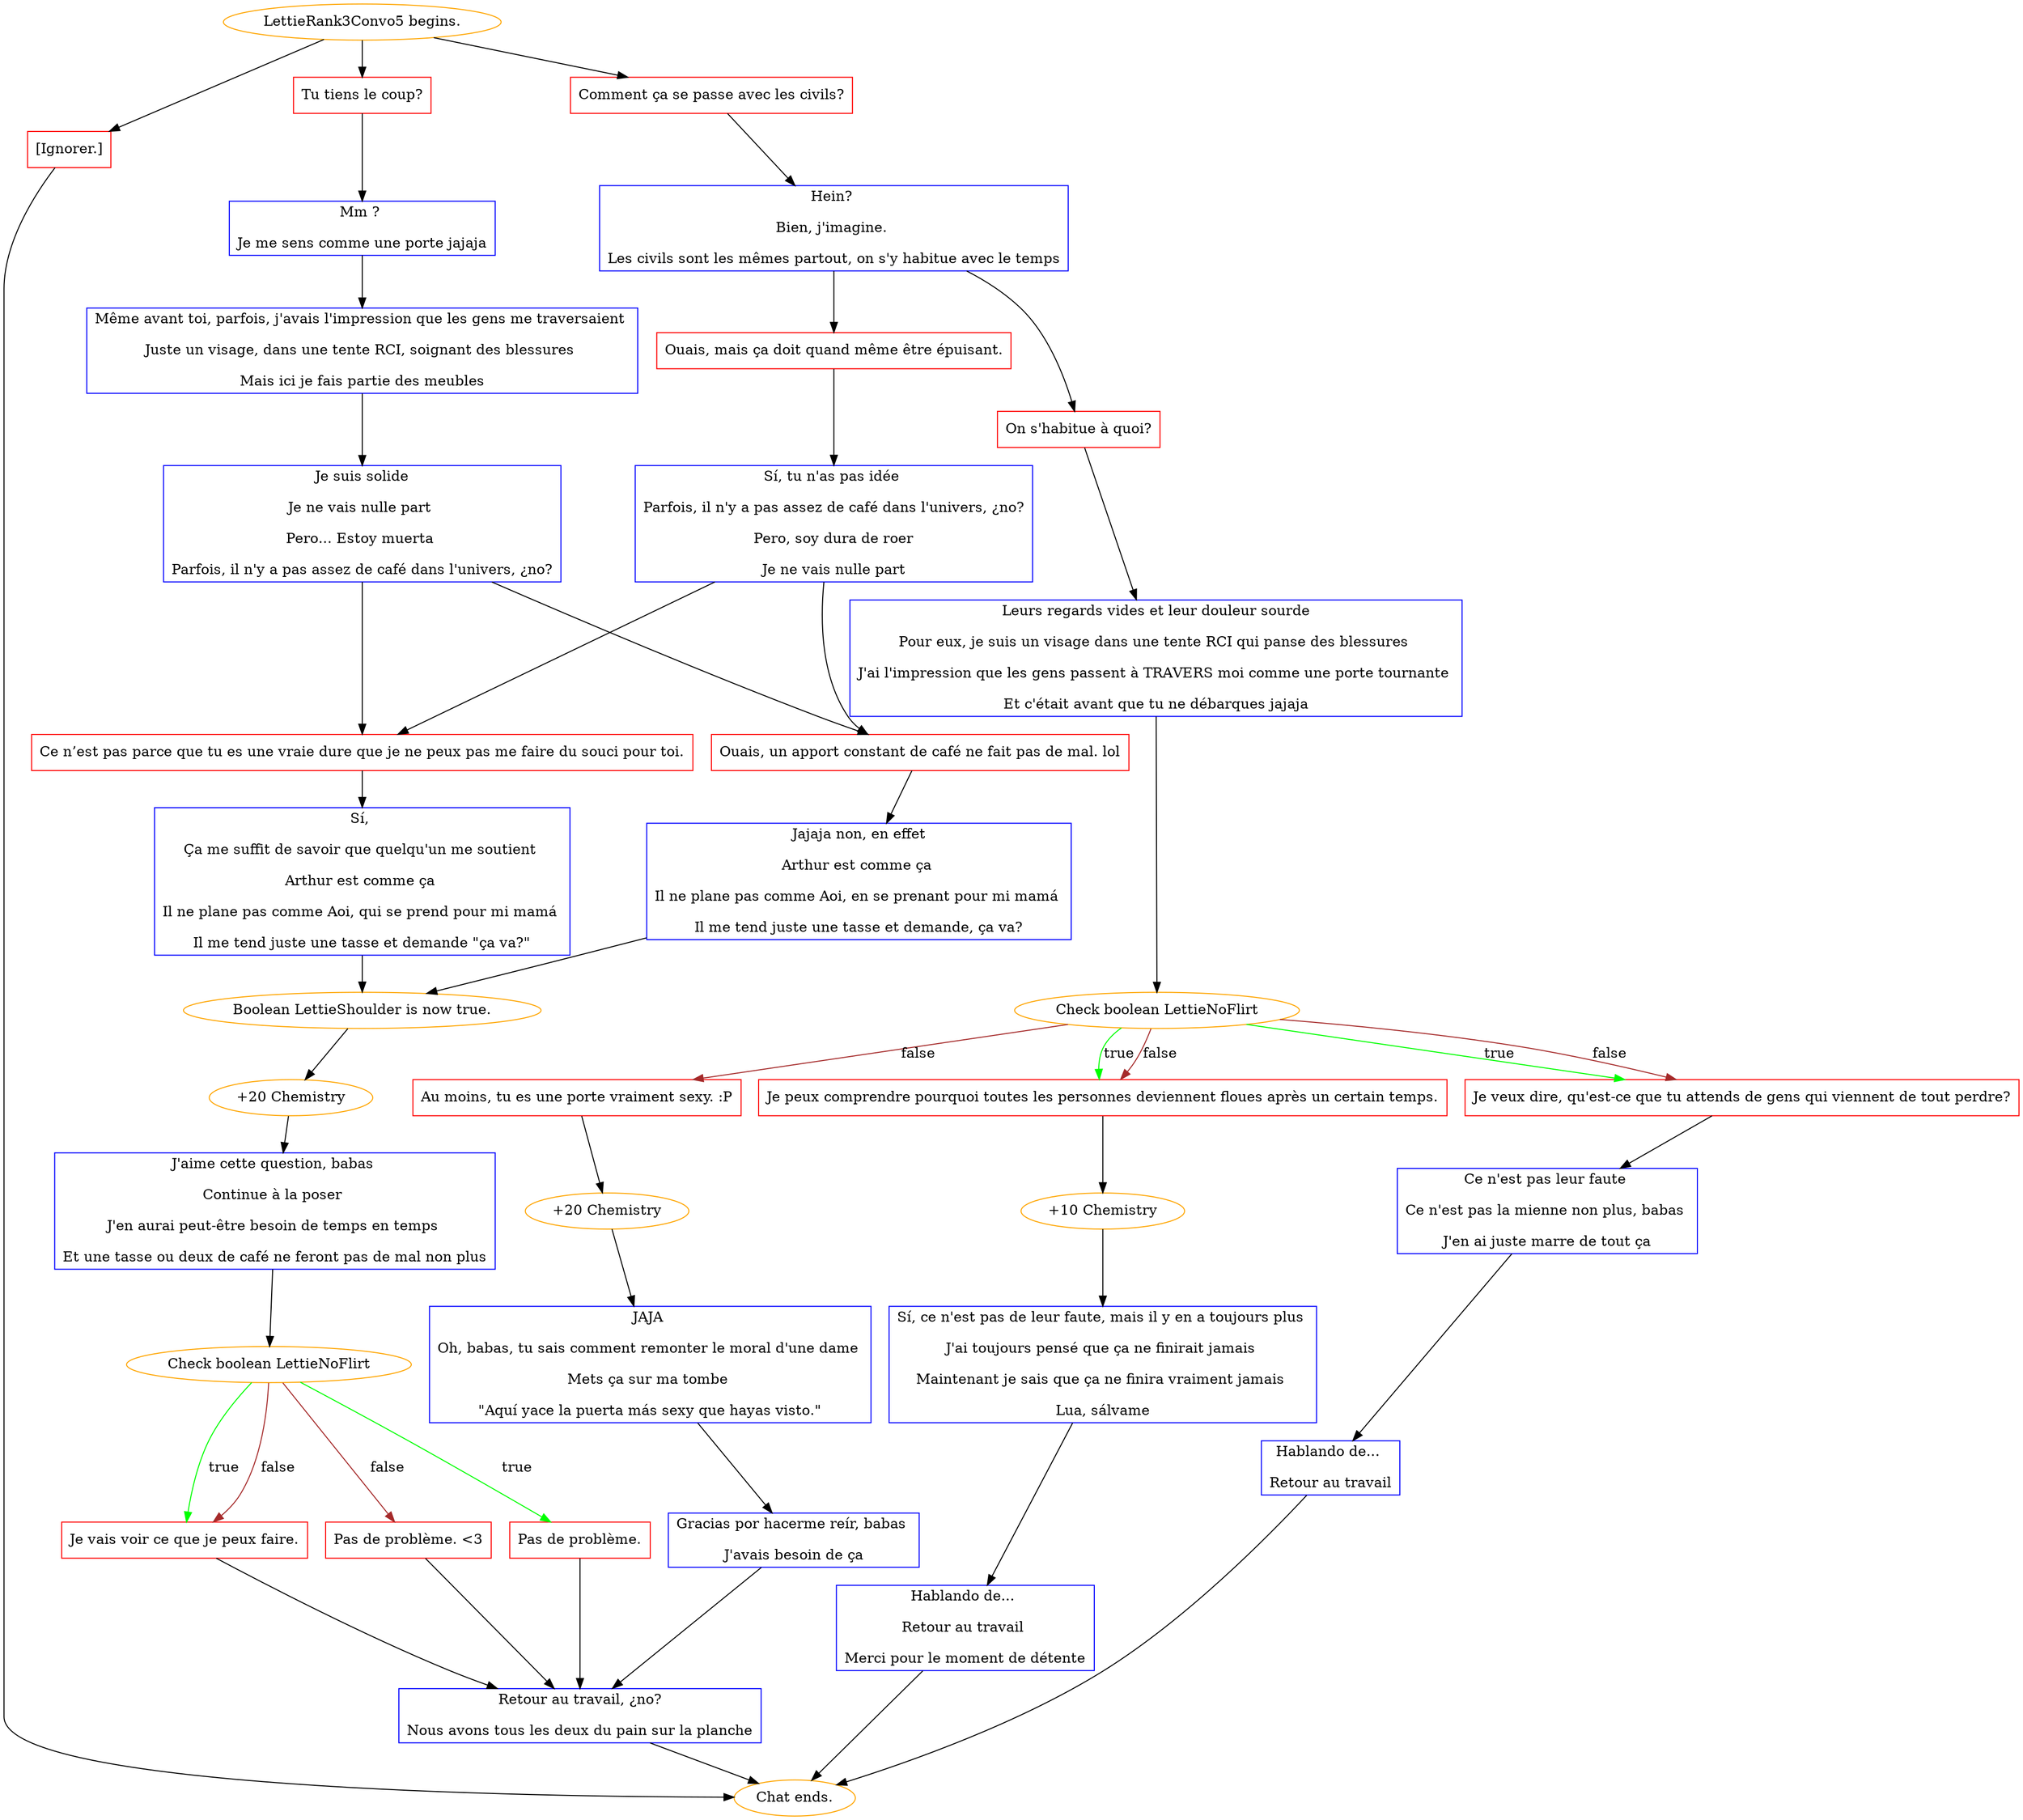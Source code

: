 digraph {
	"LettieRank3Convo5 begins." [color=orange];
		"LettieRank3Convo5 begins." -> j68029513;
		"LettieRank3Convo5 begins." -> j4087065634;
		"LettieRank3Convo5 begins." -> j4177999804;
	j68029513 [label="Tu tiens le coup?",shape=box,color=red];
		j68029513 -> j1813638537;
	j4087065634 [label="Comment ça se passe avec les civils?",shape=box,color=red];
		j4087065634 -> j3012724540;
	j4177999804 [label="[Ignorer.]",shape=box,color=red];
		j4177999804 -> "Chat ends.";
	j1813638537 [label="Mm ? 
Je me sens comme une porte jajaja",shape=box,color=blue];
		j1813638537 -> j2853715153;
	j3012724540 [label="Hein? 
Bien, j'imagine. 
Les civils sont les mêmes partout, on s'y habitue avec le temps",shape=box,color=blue];
		j3012724540 -> j475098591;
		j3012724540 -> j265611458;
	"Chat ends." [color=orange];
	j2853715153 [label="Même avant toi, parfois, j'avais l'impression que les gens me traversaient 
Juste un visage, dans une tente RCI, soignant des blessures 
Mais ici je fais partie des meubles",shape=box,color=blue];
		j2853715153 -> j2481035261;
	j475098591 [label="Ouais, mais ça doit quand même être épuisant.",shape=box,color=red];
		j475098591 -> j1011991393;
	j265611458 [label="On s'habitue à quoi?",shape=box,color=red];
		j265611458 -> j2087168751;
	j2481035261 [label="Je suis solide
Je ne vais nulle part 
Pero... Estoy muerta 
Parfois, il n'y a pas assez de café dans l'univers, ¿no?",shape=box,color=blue];
		j2481035261 -> j4165389387;
		j2481035261 -> j1260621939;
	j1011991393 [label="Sí, tu n'as pas idée 
Parfois, il n'y a pas assez de café dans l'univers, ¿no?
Pero, soy dura de roer
Je ne vais nulle part",shape=box,color=blue];
		j1011991393 -> j4165389387;
		j1011991393 -> j1260621939;
	j2087168751 [label="Leurs regards vides et leur douleur sourde
Pour eux, je suis un visage dans une tente RCI qui panse des blessures 
J'ai l'impression que les gens passent à TRAVERS moi comme une porte tournante 
Et c'était avant que tu ne débarques jajaja",shape=box,color=blue];
		j2087168751 -> j3050599071;
	j4165389387 [label="Ce n’est pas parce que tu es une vraie dure que je ne peux pas me faire du souci pour toi.",shape=box,color=red];
		j4165389387 -> j2088696045;
	j1260621939 [label="Ouais, un apport constant de café ne fait pas de mal. lol",shape=box,color=red];
		j1260621939 -> j4076753270;
	j3050599071 [label="Check boolean LettieNoFlirt",color=orange];
		j3050599071 -> j265859573 [label=true,color=green];
		j3050599071 -> j583798200 [label=true,color=green];
		j3050599071 -> j265859573 [label=false,color=brown];
		j3050599071 -> j583798200 [label=false,color=brown];
		j3050599071 -> j1713836787 [label=false,color=brown];
	j2088696045 [label="Sí, 
Ça me suffit de savoir que quelqu'un me soutient 
Arthur est comme ça 
Il ne plane pas comme Aoi, qui se prend pour mi mamá 
Il me tend juste une tasse et demande \"ça va?\"",shape=box,color=blue];
		j2088696045 -> j232040422;
	j4076753270 [label="Jajaja non, en effet
Arthur est comme ça 
Il ne plane pas comme Aoi, en se prenant pour mi mamá 
Il me tend juste une tasse et demande, ça va?",shape=box,color=blue];
		j4076753270 -> j232040422;
	j265859573 [label="Je veux dire, qu'est-ce que tu attends de gens qui viennent de tout perdre?",shape=box,color=red];
		j265859573 -> j1598931502;
	j583798200 [label="Je peux comprendre pourquoi toutes les personnes deviennent floues après un certain temps.",shape=box,color=red];
		j583798200 -> j3276127271;
	j1713836787 [label="Au moins, tu es une porte vraiment sexy. :P",shape=box,color=red];
		j1713836787 -> j3236112368;
	j232040422 [label="Boolean LettieShoulder is now true.",color=orange];
		j232040422 -> j851490856;
	j1598931502 [label="Ce n'est pas leur faute 
Ce n'est pas la mienne non plus, babas 
J'en ai juste marre de tout ça",shape=box,color=blue];
		j1598931502 -> j3651370170;
	j3276127271 [label="+10 Chemistry",color=orange];
		j3276127271 -> j3394862817;
	j3236112368 [label="+20 Chemistry",color=orange];
		j3236112368 -> j3596119971;
	j851490856 [label="+20 Chemistry",color=orange];
		j851490856 -> j3510994392;
	j3651370170 [label="Hablando de... 
Retour au travail",shape=box,color=blue];
		j3651370170 -> "Chat ends.";
	j3394862817 [label="Sí, ce n'est pas de leur faute, mais il y en a toujours plus 
J'ai toujours pensé que ça ne finirait jamais 
Maintenant je sais que ça ne finira vraiment jamais 
Lua, sálvame",shape=box,color=blue];
		j3394862817 -> j1330892085;
	j3596119971 [label="JAJA 
Oh, babas, tu sais comment remonter le moral d'une dame 
Mets ça sur ma tombe 
\"Aquí yace la puerta más sexy que hayas visto.\"",shape=box,color=blue];
		j3596119971 -> j4084705814;
	j3510994392 [label="J'aime cette question, babas 
Continue à la poser 
J'en aurai peut-être besoin de temps en temps 
Et une tasse ou deux de café ne feront pas de mal non plus",shape=box,color=blue];
		j3510994392 -> j3637400474;
	j1330892085 [label="Hablando de... 
Retour au travail 
Merci pour le moment de détente",shape=box,color=blue];
		j1330892085 -> "Chat ends.";
	j4084705814 [label="Gracias por hacerme reír, babas 
J'avais besoin de ça",shape=box,color=blue];
		j4084705814 -> j2461178307;
	j3637400474 [label="Check boolean LettieNoFlirt",color=orange];
		j3637400474 -> j3407375008 [label=true,color=green];
		j3637400474 -> j670267100 [label=true,color=green];
		j3637400474 -> j3594305266 [label=false,color=brown];
		j3637400474 -> j670267100 [label=false,color=brown];
	j2461178307 [label="Retour au travail, ¿no?
Nous avons tous les deux du pain sur la planche",shape=box,color=blue];
		j2461178307 -> "Chat ends.";
	j3407375008 [label="Pas de problème.",shape=box,color=red];
		j3407375008 -> j2461178307;
	j670267100 [label="Je vais voir ce que je peux faire.",shape=box,color=red];
		j670267100 -> j2461178307;
	j3594305266 [label="Pas de problème. <3",shape=box,color=red];
		j3594305266 -> j2461178307;
}